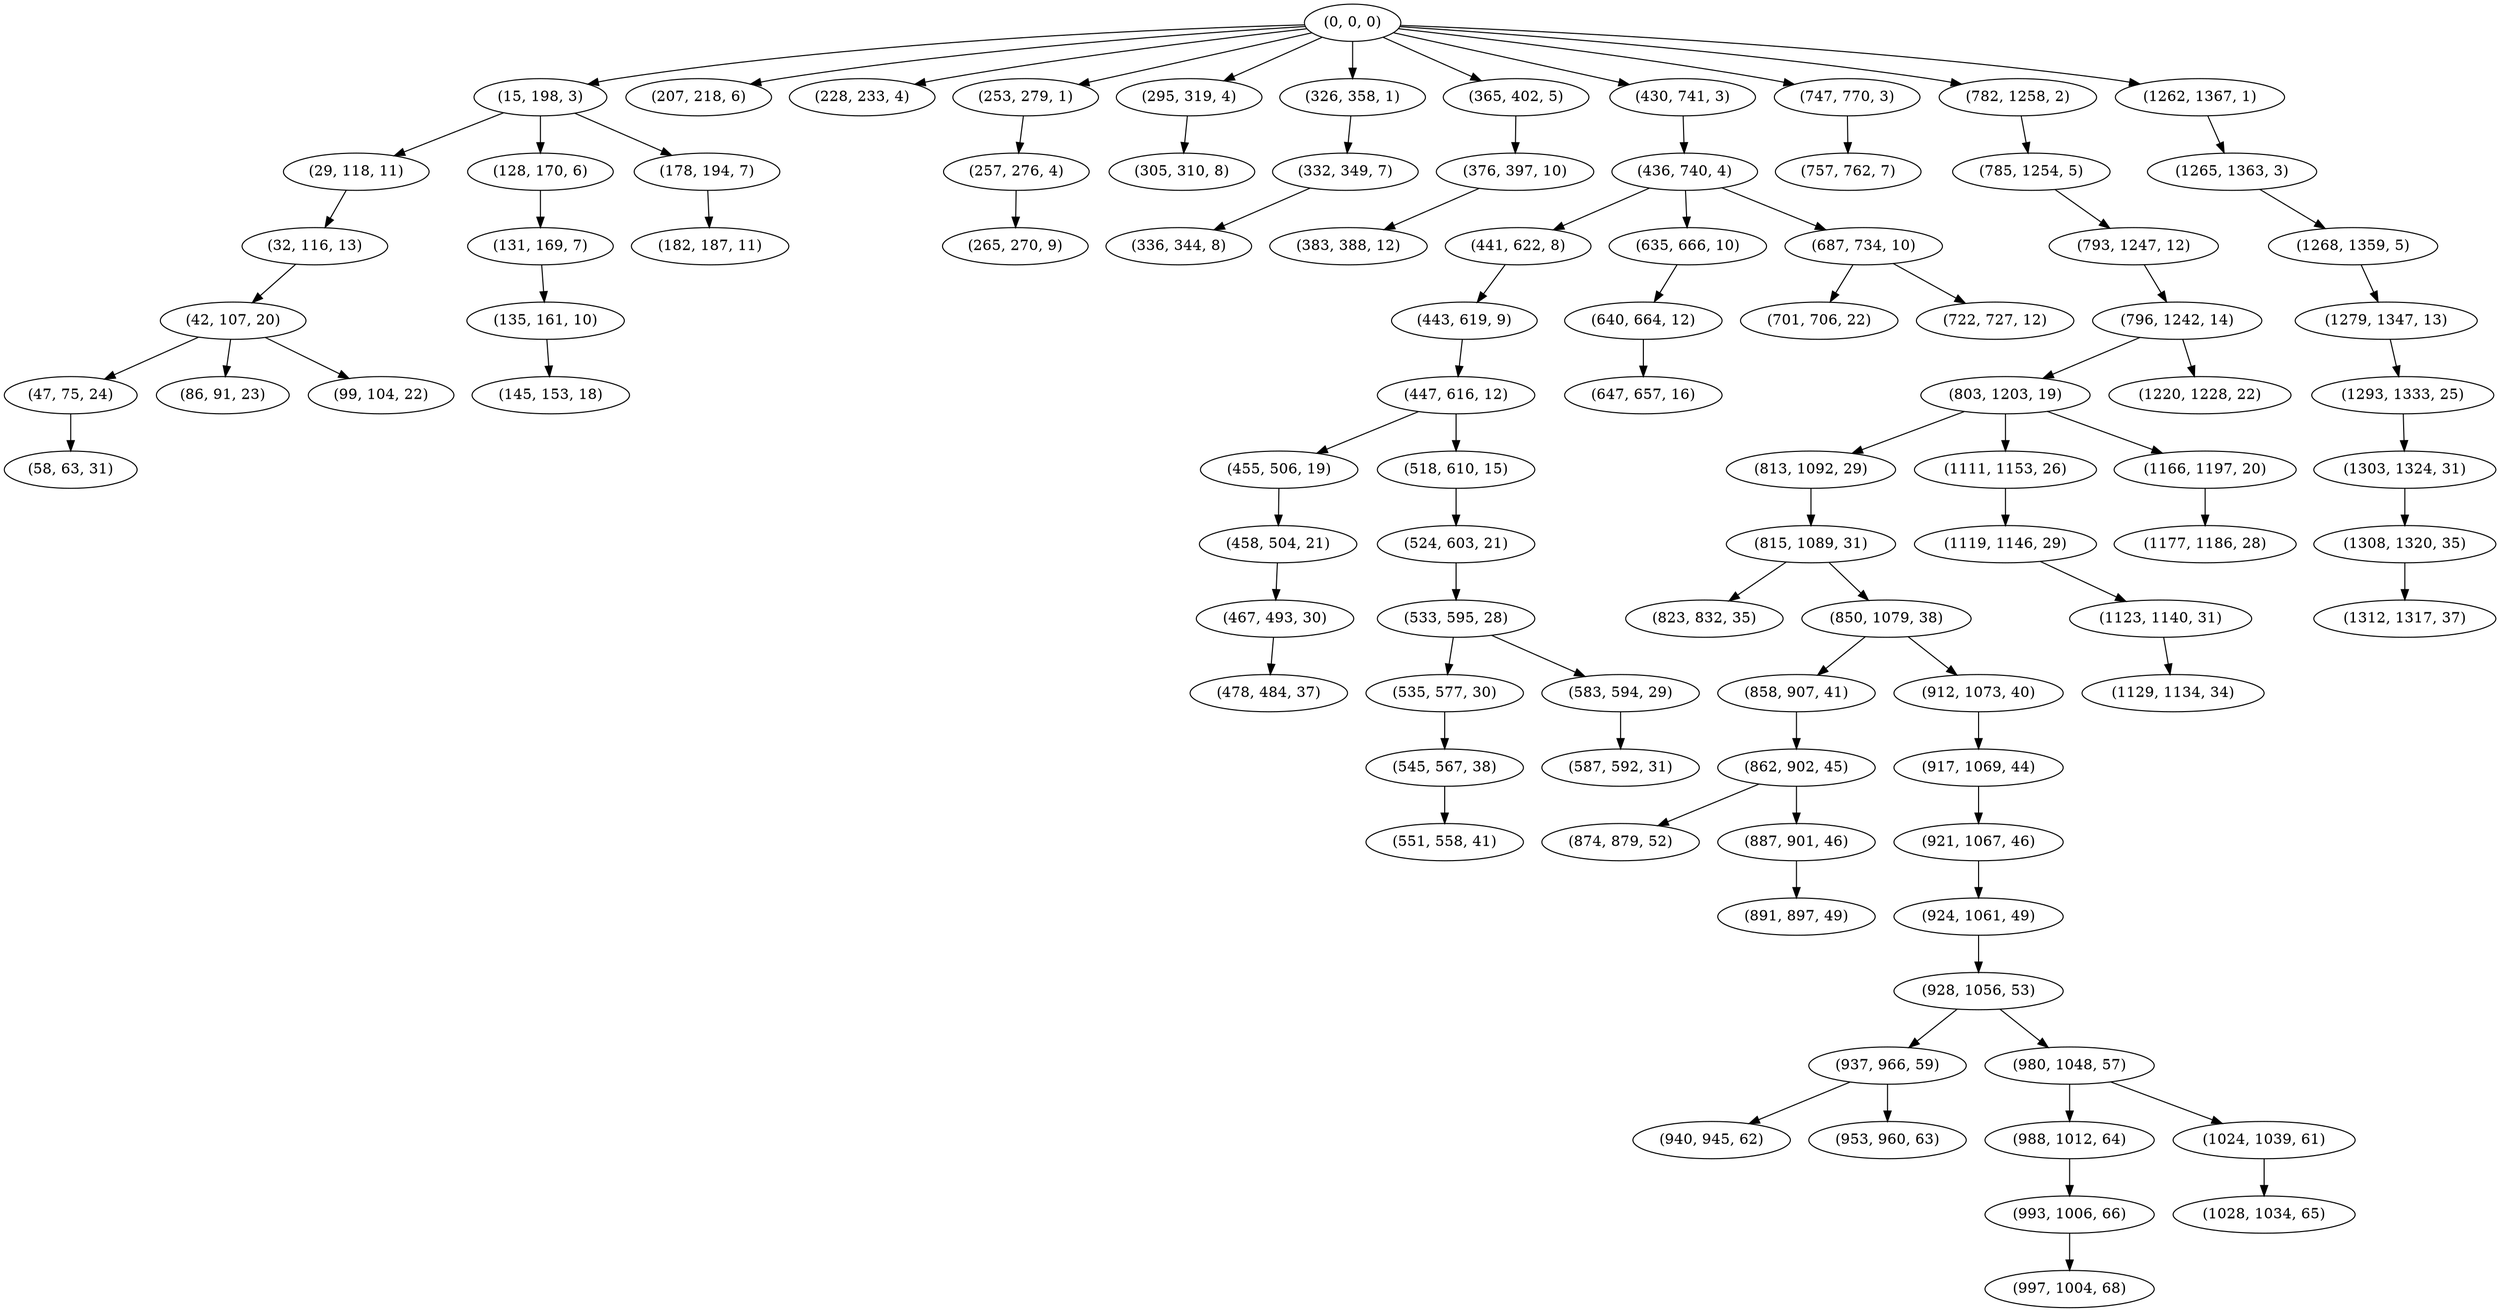 digraph tree {
    "(0, 0, 0)";
    "(15, 198, 3)";
    "(29, 118, 11)";
    "(32, 116, 13)";
    "(42, 107, 20)";
    "(47, 75, 24)";
    "(58, 63, 31)";
    "(86, 91, 23)";
    "(99, 104, 22)";
    "(128, 170, 6)";
    "(131, 169, 7)";
    "(135, 161, 10)";
    "(145, 153, 18)";
    "(178, 194, 7)";
    "(182, 187, 11)";
    "(207, 218, 6)";
    "(228, 233, 4)";
    "(253, 279, 1)";
    "(257, 276, 4)";
    "(265, 270, 9)";
    "(295, 319, 4)";
    "(305, 310, 8)";
    "(326, 358, 1)";
    "(332, 349, 7)";
    "(336, 344, 8)";
    "(365, 402, 5)";
    "(376, 397, 10)";
    "(383, 388, 12)";
    "(430, 741, 3)";
    "(436, 740, 4)";
    "(441, 622, 8)";
    "(443, 619, 9)";
    "(447, 616, 12)";
    "(455, 506, 19)";
    "(458, 504, 21)";
    "(467, 493, 30)";
    "(478, 484, 37)";
    "(518, 610, 15)";
    "(524, 603, 21)";
    "(533, 595, 28)";
    "(535, 577, 30)";
    "(545, 567, 38)";
    "(551, 558, 41)";
    "(583, 594, 29)";
    "(587, 592, 31)";
    "(635, 666, 10)";
    "(640, 664, 12)";
    "(647, 657, 16)";
    "(687, 734, 10)";
    "(701, 706, 22)";
    "(722, 727, 12)";
    "(747, 770, 3)";
    "(757, 762, 7)";
    "(782, 1258, 2)";
    "(785, 1254, 5)";
    "(793, 1247, 12)";
    "(796, 1242, 14)";
    "(803, 1203, 19)";
    "(813, 1092, 29)";
    "(815, 1089, 31)";
    "(823, 832, 35)";
    "(850, 1079, 38)";
    "(858, 907, 41)";
    "(862, 902, 45)";
    "(874, 879, 52)";
    "(887, 901, 46)";
    "(891, 897, 49)";
    "(912, 1073, 40)";
    "(917, 1069, 44)";
    "(921, 1067, 46)";
    "(924, 1061, 49)";
    "(928, 1056, 53)";
    "(937, 966, 59)";
    "(940, 945, 62)";
    "(953, 960, 63)";
    "(980, 1048, 57)";
    "(988, 1012, 64)";
    "(993, 1006, 66)";
    "(997, 1004, 68)";
    "(1024, 1039, 61)";
    "(1028, 1034, 65)";
    "(1111, 1153, 26)";
    "(1119, 1146, 29)";
    "(1123, 1140, 31)";
    "(1129, 1134, 34)";
    "(1166, 1197, 20)";
    "(1177, 1186, 28)";
    "(1220, 1228, 22)";
    "(1262, 1367, 1)";
    "(1265, 1363, 3)";
    "(1268, 1359, 5)";
    "(1279, 1347, 13)";
    "(1293, 1333, 25)";
    "(1303, 1324, 31)";
    "(1308, 1320, 35)";
    "(1312, 1317, 37)";
    "(0, 0, 0)" -> "(15, 198, 3)";
    "(0, 0, 0)" -> "(207, 218, 6)";
    "(0, 0, 0)" -> "(228, 233, 4)";
    "(0, 0, 0)" -> "(253, 279, 1)";
    "(0, 0, 0)" -> "(295, 319, 4)";
    "(0, 0, 0)" -> "(326, 358, 1)";
    "(0, 0, 0)" -> "(365, 402, 5)";
    "(0, 0, 0)" -> "(430, 741, 3)";
    "(0, 0, 0)" -> "(747, 770, 3)";
    "(0, 0, 0)" -> "(782, 1258, 2)";
    "(0, 0, 0)" -> "(1262, 1367, 1)";
    "(15, 198, 3)" -> "(29, 118, 11)";
    "(15, 198, 3)" -> "(128, 170, 6)";
    "(15, 198, 3)" -> "(178, 194, 7)";
    "(29, 118, 11)" -> "(32, 116, 13)";
    "(32, 116, 13)" -> "(42, 107, 20)";
    "(42, 107, 20)" -> "(47, 75, 24)";
    "(42, 107, 20)" -> "(86, 91, 23)";
    "(42, 107, 20)" -> "(99, 104, 22)";
    "(47, 75, 24)" -> "(58, 63, 31)";
    "(128, 170, 6)" -> "(131, 169, 7)";
    "(131, 169, 7)" -> "(135, 161, 10)";
    "(135, 161, 10)" -> "(145, 153, 18)";
    "(178, 194, 7)" -> "(182, 187, 11)";
    "(253, 279, 1)" -> "(257, 276, 4)";
    "(257, 276, 4)" -> "(265, 270, 9)";
    "(295, 319, 4)" -> "(305, 310, 8)";
    "(326, 358, 1)" -> "(332, 349, 7)";
    "(332, 349, 7)" -> "(336, 344, 8)";
    "(365, 402, 5)" -> "(376, 397, 10)";
    "(376, 397, 10)" -> "(383, 388, 12)";
    "(430, 741, 3)" -> "(436, 740, 4)";
    "(436, 740, 4)" -> "(441, 622, 8)";
    "(436, 740, 4)" -> "(635, 666, 10)";
    "(436, 740, 4)" -> "(687, 734, 10)";
    "(441, 622, 8)" -> "(443, 619, 9)";
    "(443, 619, 9)" -> "(447, 616, 12)";
    "(447, 616, 12)" -> "(455, 506, 19)";
    "(447, 616, 12)" -> "(518, 610, 15)";
    "(455, 506, 19)" -> "(458, 504, 21)";
    "(458, 504, 21)" -> "(467, 493, 30)";
    "(467, 493, 30)" -> "(478, 484, 37)";
    "(518, 610, 15)" -> "(524, 603, 21)";
    "(524, 603, 21)" -> "(533, 595, 28)";
    "(533, 595, 28)" -> "(535, 577, 30)";
    "(533, 595, 28)" -> "(583, 594, 29)";
    "(535, 577, 30)" -> "(545, 567, 38)";
    "(545, 567, 38)" -> "(551, 558, 41)";
    "(583, 594, 29)" -> "(587, 592, 31)";
    "(635, 666, 10)" -> "(640, 664, 12)";
    "(640, 664, 12)" -> "(647, 657, 16)";
    "(687, 734, 10)" -> "(701, 706, 22)";
    "(687, 734, 10)" -> "(722, 727, 12)";
    "(747, 770, 3)" -> "(757, 762, 7)";
    "(782, 1258, 2)" -> "(785, 1254, 5)";
    "(785, 1254, 5)" -> "(793, 1247, 12)";
    "(793, 1247, 12)" -> "(796, 1242, 14)";
    "(796, 1242, 14)" -> "(803, 1203, 19)";
    "(796, 1242, 14)" -> "(1220, 1228, 22)";
    "(803, 1203, 19)" -> "(813, 1092, 29)";
    "(803, 1203, 19)" -> "(1111, 1153, 26)";
    "(803, 1203, 19)" -> "(1166, 1197, 20)";
    "(813, 1092, 29)" -> "(815, 1089, 31)";
    "(815, 1089, 31)" -> "(823, 832, 35)";
    "(815, 1089, 31)" -> "(850, 1079, 38)";
    "(850, 1079, 38)" -> "(858, 907, 41)";
    "(850, 1079, 38)" -> "(912, 1073, 40)";
    "(858, 907, 41)" -> "(862, 902, 45)";
    "(862, 902, 45)" -> "(874, 879, 52)";
    "(862, 902, 45)" -> "(887, 901, 46)";
    "(887, 901, 46)" -> "(891, 897, 49)";
    "(912, 1073, 40)" -> "(917, 1069, 44)";
    "(917, 1069, 44)" -> "(921, 1067, 46)";
    "(921, 1067, 46)" -> "(924, 1061, 49)";
    "(924, 1061, 49)" -> "(928, 1056, 53)";
    "(928, 1056, 53)" -> "(937, 966, 59)";
    "(928, 1056, 53)" -> "(980, 1048, 57)";
    "(937, 966, 59)" -> "(940, 945, 62)";
    "(937, 966, 59)" -> "(953, 960, 63)";
    "(980, 1048, 57)" -> "(988, 1012, 64)";
    "(980, 1048, 57)" -> "(1024, 1039, 61)";
    "(988, 1012, 64)" -> "(993, 1006, 66)";
    "(993, 1006, 66)" -> "(997, 1004, 68)";
    "(1024, 1039, 61)" -> "(1028, 1034, 65)";
    "(1111, 1153, 26)" -> "(1119, 1146, 29)";
    "(1119, 1146, 29)" -> "(1123, 1140, 31)";
    "(1123, 1140, 31)" -> "(1129, 1134, 34)";
    "(1166, 1197, 20)" -> "(1177, 1186, 28)";
    "(1262, 1367, 1)" -> "(1265, 1363, 3)";
    "(1265, 1363, 3)" -> "(1268, 1359, 5)";
    "(1268, 1359, 5)" -> "(1279, 1347, 13)";
    "(1279, 1347, 13)" -> "(1293, 1333, 25)";
    "(1293, 1333, 25)" -> "(1303, 1324, 31)";
    "(1303, 1324, 31)" -> "(1308, 1320, 35)";
    "(1308, 1320, 35)" -> "(1312, 1317, 37)";
}
